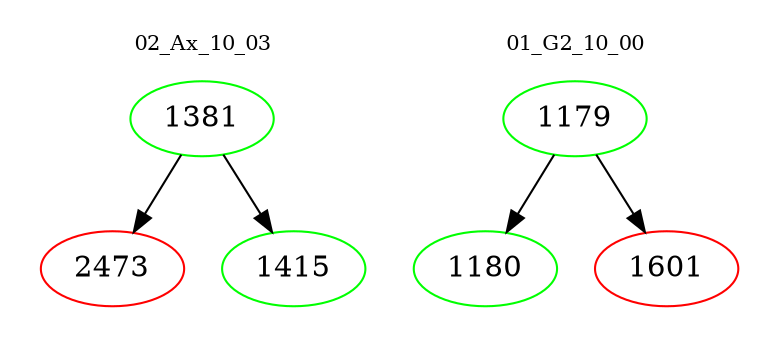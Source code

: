digraph{
subgraph cluster_0 {
color = white
label = "02_Ax_10_03";
fontsize=10;
T0_1381 [label="1381", color="green"]
T0_1381 -> T0_2473 [color="black"]
T0_2473 [label="2473", color="red"]
T0_1381 -> T0_1415 [color="black"]
T0_1415 [label="1415", color="green"]
}
subgraph cluster_1 {
color = white
label = "01_G2_10_00";
fontsize=10;
T1_1179 [label="1179", color="green"]
T1_1179 -> T1_1180 [color="black"]
T1_1180 [label="1180", color="green"]
T1_1179 -> T1_1601 [color="black"]
T1_1601 [label="1601", color="red"]
}
}
